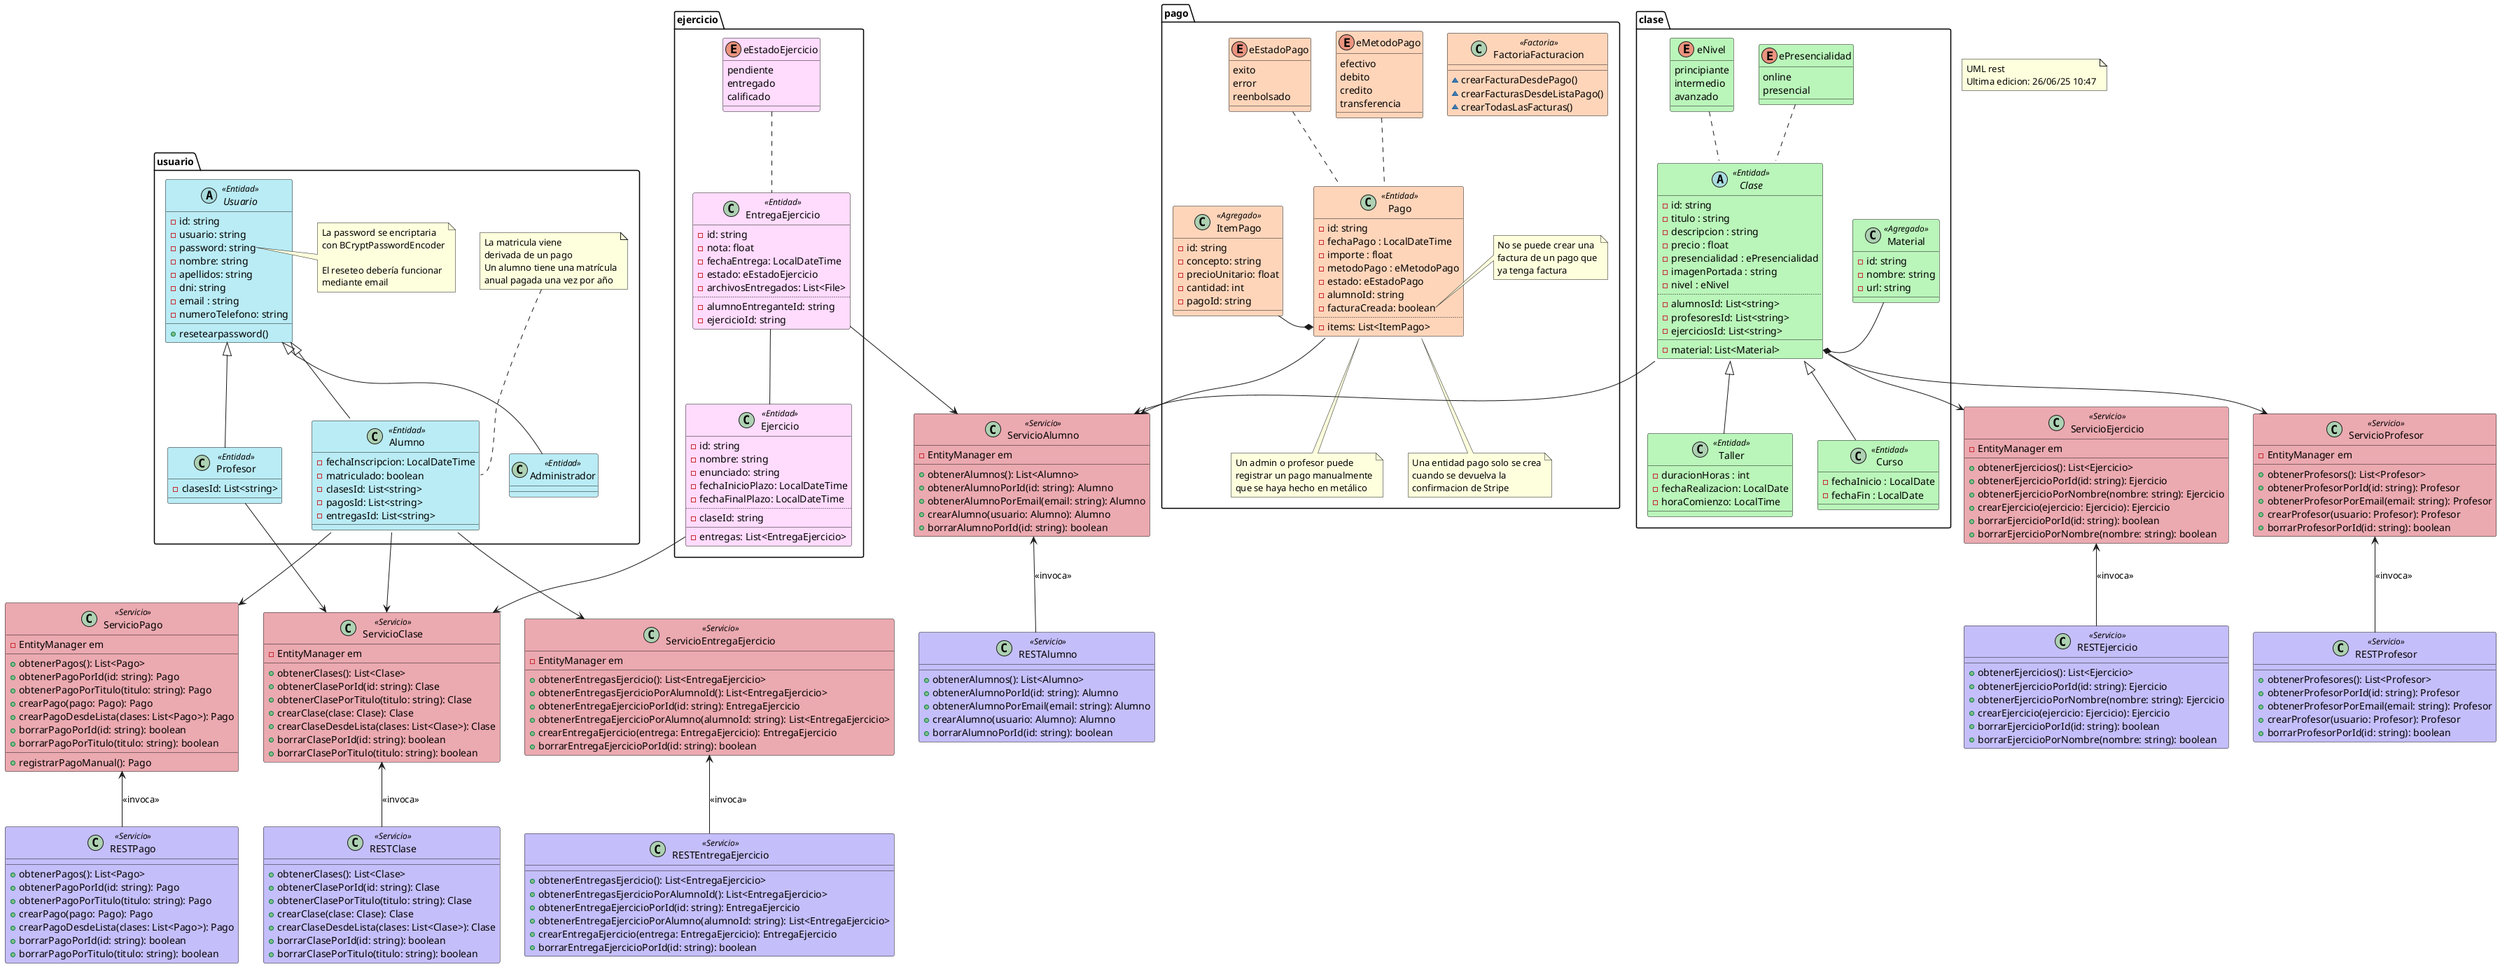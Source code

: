 @startuml
note as Fecha
UML rest
Ultima edicion: 26/06/25 10:47
end note

together {
    class ServicioAlumno <<Servicio>> #eba9b0 {
        - EntityManager em
        + obtenerAlumnos(): List<Alumno>
        + obtenerAlumnoPorId(id: string): Alumno
        + obtenerAlumnoPorEmail(email: string): Alumno
        + crearAlumno(usuario: Alumno): Alumno
        + borrarAlumnoPorId(id: string): boolean
    }

    class RESTAlumno <<Servicio>> #c4befa {
        + obtenerAlumnos(): List<Alumno>
        + obtenerAlumnoPorId(id: string): Alumno
        + obtenerAlumnoPorEmail(email: string): Alumno
        + crearAlumno(usuario: Alumno): Alumno
        + borrarAlumnoPorId(id: string): boolean
    }

    RESTAlumno -up-> ServicioAlumno : <<invoca>>
}

together {
    class ServicioProfesor <<Servicio>> #eba9b0 {
        - EntityManager em
        + obtenerProfesors(): List<Profesor>
        + obtenerProfesorPorId(id: string): Profesor
        + obtenerProfesorPorEmail(email: string): Profesor
        + crearProfesor(usuario: Profesor): Profesor
        + borrarProfesorPorId(id: string): boolean
    }

    class RESTProfesor <<Servicio>> #c4befa {
        + obtenerProfesores(): List<Profesor>
        + obtenerProfesorPorId(id: string): Profesor
        + obtenerProfesorPorEmail(email: string): Profesor
        + crearProfesor(usuario: Profesor): Profesor
        + borrarProfesorPorId(id: string): boolean
    }

    RESTProfesor -up-> ServicioProfesor : <<invoca>>
}

together {
    class ServicioClase <<Servicio>> #eba9b0 {
        - EntityManager em
        + obtenerClases(): List<Clase>
        + obtenerClasePorId(id: string): Clase
        + obtenerClasePorTitulo(titulo: string): Clase
        + crearClase(clase: Clase): Clase
        + crearClaseDesdeLista(clases: List<Clase>): Clase
        + borrarClasePorId(id: string): boolean
        + borrarClasePorTitulo(titulo: string): boolean
    }

    class RESTClase <<Servicio>> #c4befa {
        + obtenerClases(): List<Clase>
        + obtenerClasePorId(id: string): Clase
        + obtenerClasePorTitulo(titulo: string): Clase
        + crearClase(clase: Clase): Clase
        + crearClaseDesdeLista(clases: List<Clase>): Clase
        + borrarClasePorId(id: string): boolean
        + borrarClasePorTitulo(titulo: string): boolean
    }

    RESTClase -up-> ServicioClase : <<invoca>>
}

together {
    class ServicioPago <<Servicio>> #eba9b0 {
        - EntityManager em
        __
        + obtenerPagos(): List<Pago>
        + obtenerPagoPorId(id: string): Pago
        + obtenerPagoPorTitulo(titulo: string): Pago
        + crearPago(pago: Pago): Pago
        + crearPagoDesdeLista(clases: List<Pago>): Pago
        + borrarPagoPorId(id: string): boolean
        + borrarPagoPorTitulo(titulo: string): boolean
        __
        + registrarPagoManual(): Pago
    }

    class RESTPago <<Servicio>> #c4befa {
        + obtenerPagos(): List<Pago>
        + obtenerPagoPorId(id: string): Pago
        + obtenerPagoPorTitulo(titulo: string): Pago
        + crearPago(pago: Pago): Pago
        + crearPagoDesdeLista(clases: List<Pago>): Pago
        + borrarPagoPorId(id: string): boolean
        + borrarPagoPorTitulo(titulo: string): boolean
    }

    RESTPago -up-> ServicioPago : <<invoca>>
}

together {
    class ServicioEjercicio <<Servicio>> #eba9b0 {
        - EntityManager em
        + obtenerEjercicios(): List<Ejercicio>
        + obtenerEjercicioPorId(id: string): Ejercicio
        + obtenerEjercicioPorNombre(nombre: string): Ejercicio
        + crearEjercicio(ejercicio: Ejercicio): Ejercicio
        + borrarEjercicioPorId(id: string): boolean
        + borrarEjercicioPorNombre(nombre: string): boolean
    }

    class RESTEjercicio <<Servicio>> #c4befa {
        + obtenerEjercicios(): List<Ejercicio>
        + obtenerEjercicioPorId(id: string): Ejercicio
        + obtenerEjercicioPorNombre(nombre: string): Ejercicio
        + crearEjercicio(ejercicio: Ejercicio): Ejercicio
        + borrarEjercicioPorId(id: string): boolean
        + borrarEjercicioPorNombre(nombre: string): boolean
    }

    RESTEjercicio -up-> ServicioEjercicio : <<invoca>>
}

together {
    class ServicioEntregaEjercicio <<Servicio>> #eba9b0 {
        - EntityManager em
        + obtenerEntregasEjercicio(): List<EntregaEjercicio>
        + obtenerEntregasEjercicioPorAlumnoId(): List<EntregaEjercicio>
        + obtenerEntregaEjercicioPorId(id: string): EntregaEjercicio
        + obtenerEntregaEjercicioPorAlumno(alumnoId: string): List<EntregaEjercicio>
        + crearEntregaEjercicio(entrega: EntregaEjercicio): EntregaEjercicio
        + borrarEntregaEjercicioPorId(id: string): boolean
    }

    class RESTEntregaEjercicio <<Servicio>> #c4befa {
        + obtenerEntregasEjercicio(): List<EntregaEjercicio>
        + obtenerEntregasEjercicioPorAlumnoId(): List<EntregaEjercicio>
        + obtenerEntregaEjercicioPorId(id: string): EntregaEjercicio
        + obtenerEntregaEjercicioPorAlumno(alumnoId: string): List<EntregaEjercicio>
        + crearEntregaEjercicio(entrega: EntregaEjercicio): EntregaEjercicio
        + borrarEntregaEjercicioPorId(id: string): boolean
    }

    RESTEntregaEjercicio -up-> ServicioEntregaEjercicio : <<invoca>>
}

namespace clase {

    abstract class Clase <<Entidad>>  #baf5ba {
      - id: string
      - titulo : string
      - descripcion : string
      - precio : float
      - presencialidad : ePresencialidad
      - imagenPortada : string
      - nivel : eNivel
      ..
      - alumnosId: List<string>
      - profesoresId: List<string>
      - ejerciciosId: List<string>
      __
      - material: List<Material>
    }

    class Taller <<Entidad>> #baf5ba extends Clase  {
      - duracionHoras : int
      - fechaRealizacion: LocalDate
      - horaComienzo: LocalTime
    }

    class Curso <<Entidad>> #baf5ba extends Clase  {
      - fechaInicio : LocalDate
      - fechaFin : LocalDate
    }

    class Material <<Agregado>> #baf5ba {
      - id: string
      - nombre: string
      - url: string
    }

    enum ePresencialidad #baf5ba {
      online
      presencial
    }

    enum eNivel #baf5ba {
      principiante
      intermedio
      avanzado
    }
}

' clase, pago, ejercicio
namespace usuario {

    abstract class Usuario <<Entidad>> #baecf5 {
      - id: string
      - usuario: string
      - password: string
      - nombre: string
      - apellidos: string
      - dni: string
      - email : string
      - numeroTelefono: string
      + resetearpassword()
    }

    class Profesor <<Entidad>> #baecf5 extends Usuario  {
      - clasesId: List<string>
    }

    class Alumno <<Entidad>> #baecf5 extends Usuario {
      - fechaInscripcion: LocalDateTime
      - matriculado: boolean
      - clasesId: List<string>
      - pagosId: List<string>
      - entregasId: List<string>
    }

    class Administrador <<Entidad>> #baecf5 extends Usuario {

    }

    note right of Usuario::password
    La password se encriptaria
    con BCryptPasswordEncoder

    El reseteo debería funcionar
    mediante email
    end note

    note as N
    La matricula viene
    derivada de un pago
    Un alumno tiene una matrícula
    anual pagada una vez por año
    end note

    N . Alumno::matriculado
    Administrador -up[hidden]- N
}

' usuario
namespace pago {

    class FactoriaFacturacion <<Factoria>> #ffd5ba {
        ~ crearFacturaDesdePago()
        ~ crearFacturasDesdeListaPago()
        ~ crearTodasLasFacturas()
    }

    class Pago <<Entidad>> #ffd5ba {
      - id: string
      - fechaPago : LocalDateTime
      - importe : float
      - metodoPago : eMetodoPago
      - estado: eEstadoPago
      - alumnoId: string
      - facturaCreada: boolean
      ..
      - items: List<ItemPago>
    }

    class ItemPago <<Agregado>> #ffd5ba {
      - id: string
      - concepto: string
      - precioUnitario: float
      - cantidad: int
      - pagoId: string
    }

    enum eMetodoPago #ffd5ba {
      efectivo
      debito
      credito
      transferencia
    }

    enum eEstadoPago #ffd5ba {
      exito
      error
      reenbolsado
    }

    note bottom of Pago
    Un admin o profesor puede
    registrar un pago manualmente
    que se haya hecho en metálico
    end note

    note bottom of Pago
    Una entidad pago solo se crea
    cuando se devuelva la
    confirmacion de Stripe
    end note

    note right of Pago::facturaCreada
    No se puede crear una
    factura de un pago que
    ya tenga factura
    end note
}

namespace ejercicio {
    class Ejercicio <<Entidad>> #ffdbfe {
      - id: string
      - nombre: string
      - enunciado: string
      - fechaInicioPlazo: LocalDateTime
      - fechaFinalPlazo: LocalDateTime
      ..
      - claseId: string
      __
      - entregas: List<EntregaEjercicio>
    }

    class EntregaEjercicio <<Entidad>> #ffdbfe {
      - id: string
      - nota: float
      - fechaEntrega: LocalDateTime
      - estado: eEstadoEjercicio
      - archivosEntregados: List<File>
      ..
      - alumnoEntreganteId: string
      - ejercicioId: string
    }

    enum eEstadoEjercicio #ffdbfe {
      pendiente
      entregado
      calificado
    }
}

' Relaciones
Profesor --> ServicioClase
Alumno --> ServicioClase
Alumno --> ServicioEntregaEjercicio
Alumno --> ServicioPago
Pago --> ServicioAlumno
Clase --> ServicioProfesor
Clase --> ServicioAlumno
Clase --> ServicioEjercicio
Ejercicio --> ServicioClase
EntregaEjercicio --> ServicioAlumno

Clase::material *- Material
EntregaEjercicio -- Ejercicio
ItemPago -* Pago::items

' Relaciones Enums
eMetodoPago .. Pago
ePresencialidad .. Clase
eNivel .. Clase
eEstadoPago .. Pago
eEstadoEjercicio .. EntregaEjercicio

RESTEntregaEjercicio -left[hidden]- RESTClase

@enduml